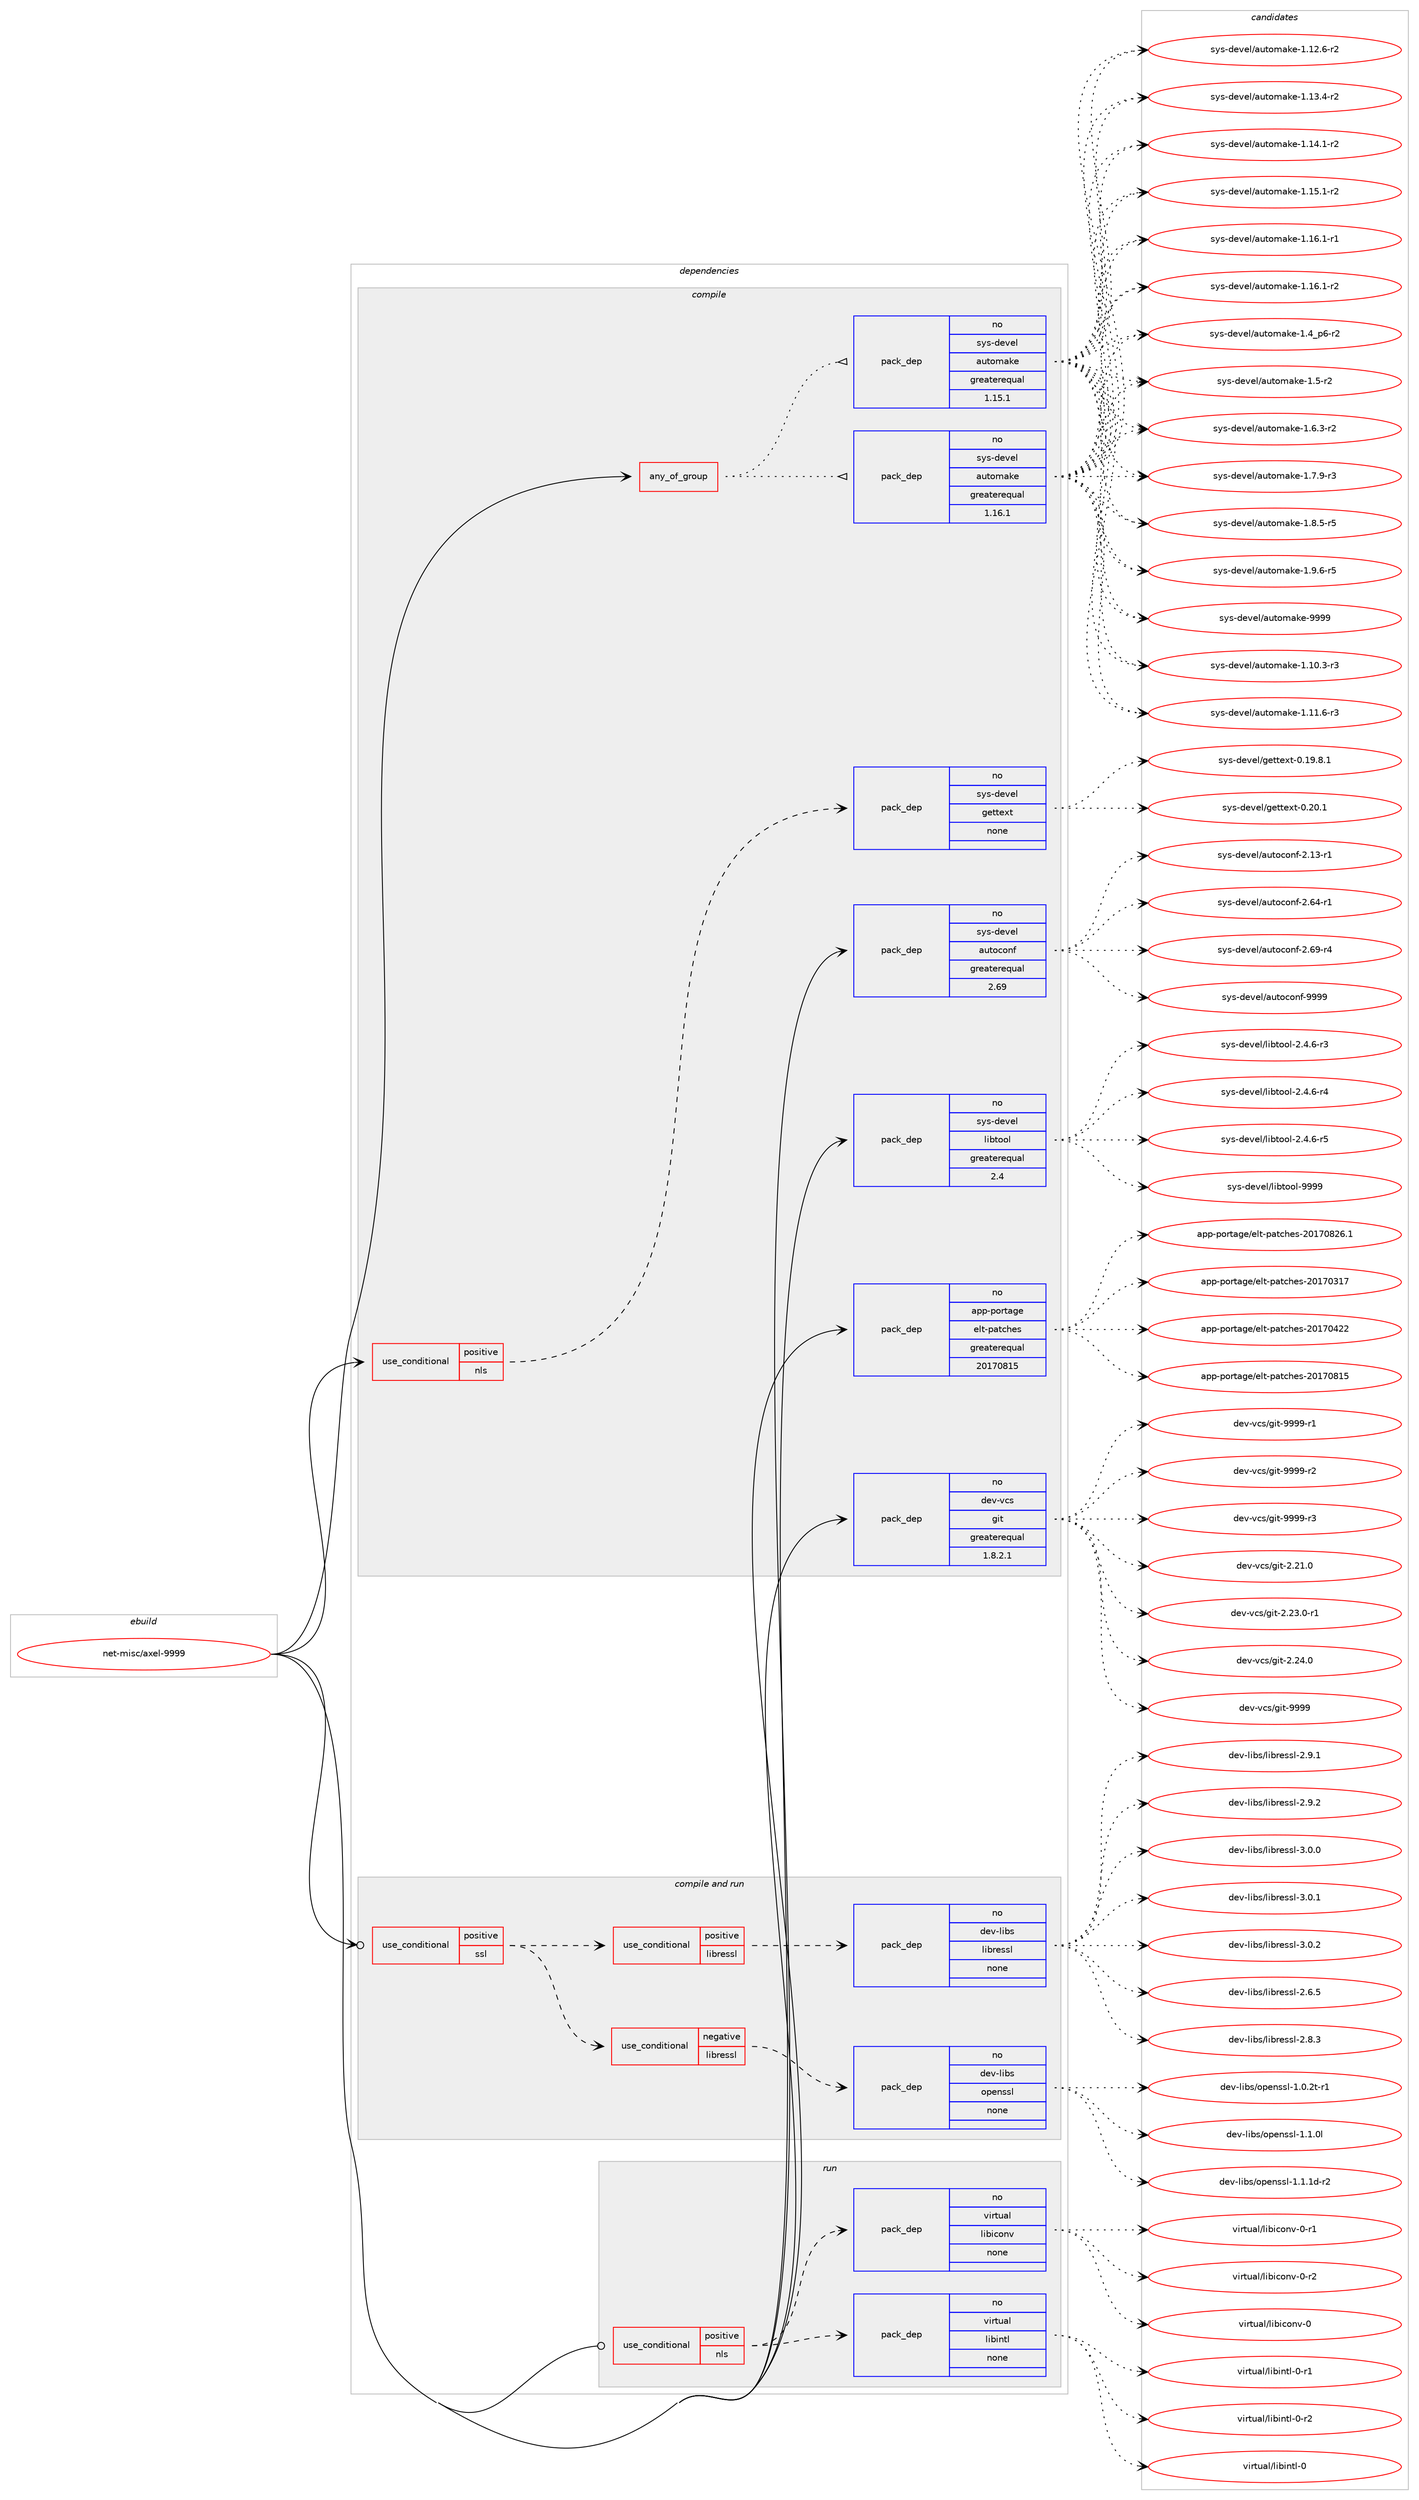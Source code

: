 digraph prolog {

# *************
# Graph options
# *************

newrank=true;
concentrate=true;
compound=true;
graph [rankdir=LR,fontname=Helvetica,fontsize=10,ranksep=1.5];#, ranksep=2.5, nodesep=0.2];
edge  [arrowhead=vee];
node  [fontname=Helvetica,fontsize=10];

# **********
# The ebuild
# **********

subgraph cluster_leftcol {
color=gray;
rank=same;
label=<<i>ebuild</i>>;
id [label="net-misc/axel-9999", color=red, width=4, href="../net-misc/axel-9999.svg"];
}

# ****************
# The dependencies
# ****************

subgraph cluster_midcol {
color=gray;
label=<<i>dependencies</i>>;
subgraph cluster_compile {
fillcolor="#eeeeee";
style=filled;
label=<<i>compile</i>>;
subgraph any14130 {
dependency831328 [label=<<TABLE BORDER="0" CELLBORDER="1" CELLSPACING="0" CELLPADDING="4"><TR><TD CELLPADDING="10">any_of_group</TD></TR></TABLE>>, shape=none, color=red];subgraph pack614004 {
dependency831329 [label=<<TABLE BORDER="0" CELLBORDER="1" CELLSPACING="0" CELLPADDING="4" WIDTH="220"><TR><TD ROWSPAN="6" CELLPADDING="30">pack_dep</TD></TR><TR><TD WIDTH="110">no</TD></TR><TR><TD>sys-devel</TD></TR><TR><TD>automake</TD></TR><TR><TD>greaterequal</TD></TR><TR><TD>1.16.1</TD></TR></TABLE>>, shape=none, color=blue];
}
dependency831328:e -> dependency831329:w [weight=20,style="dotted",arrowhead="oinv"];
subgraph pack614005 {
dependency831330 [label=<<TABLE BORDER="0" CELLBORDER="1" CELLSPACING="0" CELLPADDING="4" WIDTH="220"><TR><TD ROWSPAN="6" CELLPADDING="30">pack_dep</TD></TR><TR><TD WIDTH="110">no</TD></TR><TR><TD>sys-devel</TD></TR><TR><TD>automake</TD></TR><TR><TD>greaterequal</TD></TR><TR><TD>1.15.1</TD></TR></TABLE>>, shape=none, color=blue];
}
dependency831328:e -> dependency831330:w [weight=20,style="dotted",arrowhead="oinv"];
}
id:e -> dependency831328:w [weight=20,style="solid",arrowhead="vee"];
subgraph cond202737 {
dependency831331 [label=<<TABLE BORDER="0" CELLBORDER="1" CELLSPACING="0" CELLPADDING="4"><TR><TD ROWSPAN="3" CELLPADDING="10">use_conditional</TD></TR><TR><TD>positive</TD></TR><TR><TD>nls</TD></TR></TABLE>>, shape=none, color=red];
subgraph pack614006 {
dependency831332 [label=<<TABLE BORDER="0" CELLBORDER="1" CELLSPACING="0" CELLPADDING="4" WIDTH="220"><TR><TD ROWSPAN="6" CELLPADDING="30">pack_dep</TD></TR><TR><TD WIDTH="110">no</TD></TR><TR><TD>sys-devel</TD></TR><TR><TD>gettext</TD></TR><TR><TD>none</TD></TR><TR><TD></TD></TR></TABLE>>, shape=none, color=blue];
}
dependency831331:e -> dependency831332:w [weight=20,style="dashed",arrowhead="vee"];
}
id:e -> dependency831331:w [weight=20,style="solid",arrowhead="vee"];
subgraph pack614007 {
dependency831333 [label=<<TABLE BORDER="0" CELLBORDER="1" CELLSPACING="0" CELLPADDING="4" WIDTH="220"><TR><TD ROWSPAN="6" CELLPADDING="30">pack_dep</TD></TR><TR><TD WIDTH="110">no</TD></TR><TR><TD>app-portage</TD></TR><TR><TD>elt-patches</TD></TR><TR><TD>greaterequal</TD></TR><TR><TD>20170815</TD></TR></TABLE>>, shape=none, color=blue];
}
id:e -> dependency831333:w [weight=20,style="solid",arrowhead="vee"];
subgraph pack614008 {
dependency831334 [label=<<TABLE BORDER="0" CELLBORDER="1" CELLSPACING="0" CELLPADDING="4" WIDTH="220"><TR><TD ROWSPAN="6" CELLPADDING="30">pack_dep</TD></TR><TR><TD WIDTH="110">no</TD></TR><TR><TD>dev-vcs</TD></TR><TR><TD>git</TD></TR><TR><TD>greaterequal</TD></TR><TR><TD>1.8.2.1</TD></TR></TABLE>>, shape=none, color=blue];
}
id:e -> dependency831334:w [weight=20,style="solid",arrowhead="vee"];
subgraph pack614009 {
dependency831335 [label=<<TABLE BORDER="0" CELLBORDER="1" CELLSPACING="0" CELLPADDING="4" WIDTH="220"><TR><TD ROWSPAN="6" CELLPADDING="30">pack_dep</TD></TR><TR><TD WIDTH="110">no</TD></TR><TR><TD>sys-devel</TD></TR><TR><TD>autoconf</TD></TR><TR><TD>greaterequal</TD></TR><TR><TD>2.69</TD></TR></TABLE>>, shape=none, color=blue];
}
id:e -> dependency831335:w [weight=20,style="solid",arrowhead="vee"];
subgraph pack614010 {
dependency831336 [label=<<TABLE BORDER="0" CELLBORDER="1" CELLSPACING="0" CELLPADDING="4" WIDTH="220"><TR><TD ROWSPAN="6" CELLPADDING="30">pack_dep</TD></TR><TR><TD WIDTH="110">no</TD></TR><TR><TD>sys-devel</TD></TR><TR><TD>libtool</TD></TR><TR><TD>greaterequal</TD></TR><TR><TD>2.4</TD></TR></TABLE>>, shape=none, color=blue];
}
id:e -> dependency831336:w [weight=20,style="solid",arrowhead="vee"];
}
subgraph cluster_compileandrun {
fillcolor="#eeeeee";
style=filled;
label=<<i>compile and run</i>>;
subgraph cond202738 {
dependency831337 [label=<<TABLE BORDER="0" CELLBORDER="1" CELLSPACING="0" CELLPADDING="4"><TR><TD ROWSPAN="3" CELLPADDING="10">use_conditional</TD></TR><TR><TD>positive</TD></TR><TR><TD>ssl</TD></TR></TABLE>>, shape=none, color=red];
subgraph cond202739 {
dependency831338 [label=<<TABLE BORDER="0" CELLBORDER="1" CELLSPACING="0" CELLPADDING="4"><TR><TD ROWSPAN="3" CELLPADDING="10">use_conditional</TD></TR><TR><TD>negative</TD></TR><TR><TD>libressl</TD></TR></TABLE>>, shape=none, color=red];
subgraph pack614011 {
dependency831339 [label=<<TABLE BORDER="0" CELLBORDER="1" CELLSPACING="0" CELLPADDING="4" WIDTH="220"><TR><TD ROWSPAN="6" CELLPADDING="30">pack_dep</TD></TR><TR><TD WIDTH="110">no</TD></TR><TR><TD>dev-libs</TD></TR><TR><TD>openssl</TD></TR><TR><TD>none</TD></TR><TR><TD></TD></TR></TABLE>>, shape=none, color=blue];
}
dependency831338:e -> dependency831339:w [weight=20,style="dashed",arrowhead="vee"];
}
dependency831337:e -> dependency831338:w [weight=20,style="dashed",arrowhead="vee"];
subgraph cond202740 {
dependency831340 [label=<<TABLE BORDER="0" CELLBORDER="1" CELLSPACING="0" CELLPADDING="4"><TR><TD ROWSPAN="3" CELLPADDING="10">use_conditional</TD></TR><TR><TD>positive</TD></TR><TR><TD>libressl</TD></TR></TABLE>>, shape=none, color=red];
subgraph pack614012 {
dependency831341 [label=<<TABLE BORDER="0" CELLBORDER="1" CELLSPACING="0" CELLPADDING="4" WIDTH="220"><TR><TD ROWSPAN="6" CELLPADDING="30">pack_dep</TD></TR><TR><TD WIDTH="110">no</TD></TR><TR><TD>dev-libs</TD></TR><TR><TD>libressl</TD></TR><TR><TD>none</TD></TR><TR><TD></TD></TR></TABLE>>, shape=none, color=blue];
}
dependency831340:e -> dependency831341:w [weight=20,style="dashed",arrowhead="vee"];
}
dependency831337:e -> dependency831340:w [weight=20,style="dashed",arrowhead="vee"];
}
id:e -> dependency831337:w [weight=20,style="solid",arrowhead="odotvee"];
}
subgraph cluster_run {
fillcolor="#eeeeee";
style=filled;
label=<<i>run</i>>;
subgraph cond202741 {
dependency831342 [label=<<TABLE BORDER="0" CELLBORDER="1" CELLSPACING="0" CELLPADDING="4"><TR><TD ROWSPAN="3" CELLPADDING="10">use_conditional</TD></TR><TR><TD>positive</TD></TR><TR><TD>nls</TD></TR></TABLE>>, shape=none, color=red];
subgraph pack614013 {
dependency831343 [label=<<TABLE BORDER="0" CELLBORDER="1" CELLSPACING="0" CELLPADDING="4" WIDTH="220"><TR><TD ROWSPAN="6" CELLPADDING="30">pack_dep</TD></TR><TR><TD WIDTH="110">no</TD></TR><TR><TD>virtual</TD></TR><TR><TD>libintl</TD></TR><TR><TD>none</TD></TR><TR><TD></TD></TR></TABLE>>, shape=none, color=blue];
}
dependency831342:e -> dependency831343:w [weight=20,style="dashed",arrowhead="vee"];
subgraph pack614014 {
dependency831344 [label=<<TABLE BORDER="0" CELLBORDER="1" CELLSPACING="0" CELLPADDING="4" WIDTH="220"><TR><TD ROWSPAN="6" CELLPADDING="30">pack_dep</TD></TR><TR><TD WIDTH="110">no</TD></TR><TR><TD>virtual</TD></TR><TR><TD>libiconv</TD></TR><TR><TD>none</TD></TR><TR><TD></TD></TR></TABLE>>, shape=none, color=blue];
}
dependency831342:e -> dependency831344:w [weight=20,style="dashed",arrowhead="vee"];
}
id:e -> dependency831342:w [weight=20,style="solid",arrowhead="odot"];
}
}

# **************
# The candidates
# **************

subgraph cluster_choices {
rank=same;
color=gray;
label=<<i>candidates</i>>;

subgraph choice614004 {
color=black;
nodesep=1;
choice11512111545100101118101108479711711611110997107101454946494846514511451 [label="sys-devel/automake-1.10.3-r3", color=red, width=4,href="../sys-devel/automake-1.10.3-r3.svg"];
choice11512111545100101118101108479711711611110997107101454946494946544511451 [label="sys-devel/automake-1.11.6-r3", color=red, width=4,href="../sys-devel/automake-1.11.6-r3.svg"];
choice11512111545100101118101108479711711611110997107101454946495046544511450 [label="sys-devel/automake-1.12.6-r2", color=red, width=4,href="../sys-devel/automake-1.12.6-r2.svg"];
choice11512111545100101118101108479711711611110997107101454946495146524511450 [label="sys-devel/automake-1.13.4-r2", color=red, width=4,href="../sys-devel/automake-1.13.4-r2.svg"];
choice11512111545100101118101108479711711611110997107101454946495246494511450 [label="sys-devel/automake-1.14.1-r2", color=red, width=4,href="../sys-devel/automake-1.14.1-r2.svg"];
choice11512111545100101118101108479711711611110997107101454946495346494511450 [label="sys-devel/automake-1.15.1-r2", color=red, width=4,href="../sys-devel/automake-1.15.1-r2.svg"];
choice11512111545100101118101108479711711611110997107101454946495446494511449 [label="sys-devel/automake-1.16.1-r1", color=red, width=4,href="../sys-devel/automake-1.16.1-r1.svg"];
choice11512111545100101118101108479711711611110997107101454946495446494511450 [label="sys-devel/automake-1.16.1-r2", color=red, width=4,href="../sys-devel/automake-1.16.1-r2.svg"];
choice115121115451001011181011084797117116111109971071014549465295112544511450 [label="sys-devel/automake-1.4_p6-r2", color=red, width=4,href="../sys-devel/automake-1.4_p6-r2.svg"];
choice11512111545100101118101108479711711611110997107101454946534511450 [label="sys-devel/automake-1.5-r2", color=red, width=4,href="../sys-devel/automake-1.5-r2.svg"];
choice115121115451001011181011084797117116111109971071014549465446514511450 [label="sys-devel/automake-1.6.3-r2", color=red, width=4,href="../sys-devel/automake-1.6.3-r2.svg"];
choice115121115451001011181011084797117116111109971071014549465546574511451 [label="sys-devel/automake-1.7.9-r3", color=red, width=4,href="../sys-devel/automake-1.7.9-r3.svg"];
choice115121115451001011181011084797117116111109971071014549465646534511453 [label="sys-devel/automake-1.8.5-r5", color=red, width=4,href="../sys-devel/automake-1.8.5-r5.svg"];
choice115121115451001011181011084797117116111109971071014549465746544511453 [label="sys-devel/automake-1.9.6-r5", color=red, width=4,href="../sys-devel/automake-1.9.6-r5.svg"];
choice115121115451001011181011084797117116111109971071014557575757 [label="sys-devel/automake-9999", color=red, width=4,href="../sys-devel/automake-9999.svg"];
dependency831329:e -> choice11512111545100101118101108479711711611110997107101454946494846514511451:w [style=dotted,weight="100"];
dependency831329:e -> choice11512111545100101118101108479711711611110997107101454946494946544511451:w [style=dotted,weight="100"];
dependency831329:e -> choice11512111545100101118101108479711711611110997107101454946495046544511450:w [style=dotted,weight="100"];
dependency831329:e -> choice11512111545100101118101108479711711611110997107101454946495146524511450:w [style=dotted,weight="100"];
dependency831329:e -> choice11512111545100101118101108479711711611110997107101454946495246494511450:w [style=dotted,weight="100"];
dependency831329:e -> choice11512111545100101118101108479711711611110997107101454946495346494511450:w [style=dotted,weight="100"];
dependency831329:e -> choice11512111545100101118101108479711711611110997107101454946495446494511449:w [style=dotted,weight="100"];
dependency831329:e -> choice11512111545100101118101108479711711611110997107101454946495446494511450:w [style=dotted,weight="100"];
dependency831329:e -> choice115121115451001011181011084797117116111109971071014549465295112544511450:w [style=dotted,weight="100"];
dependency831329:e -> choice11512111545100101118101108479711711611110997107101454946534511450:w [style=dotted,weight="100"];
dependency831329:e -> choice115121115451001011181011084797117116111109971071014549465446514511450:w [style=dotted,weight="100"];
dependency831329:e -> choice115121115451001011181011084797117116111109971071014549465546574511451:w [style=dotted,weight="100"];
dependency831329:e -> choice115121115451001011181011084797117116111109971071014549465646534511453:w [style=dotted,weight="100"];
dependency831329:e -> choice115121115451001011181011084797117116111109971071014549465746544511453:w [style=dotted,weight="100"];
dependency831329:e -> choice115121115451001011181011084797117116111109971071014557575757:w [style=dotted,weight="100"];
}
subgraph choice614005 {
color=black;
nodesep=1;
choice11512111545100101118101108479711711611110997107101454946494846514511451 [label="sys-devel/automake-1.10.3-r3", color=red, width=4,href="../sys-devel/automake-1.10.3-r3.svg"];
choice11512111545100101118101108479711711611110997107101454946494946544511451 [label="sys-devel/automake-1.11.6-r3", color=red, width=4,href="../sys-devel/automake-1.11.6-r3.svg"];
choice11512111545100101118101108479711711611110997107101454946495046544511450 [label="sys-devel/automake-1.12.6-r2", color=red, width=4,href="../sys-devel/automake-1.12.6-r2.svg"];
choice11512111545100101118101108479711711611110997107101454946495146524511450 [label="sys-devel/automake-1.13.4-r2", color=red, width=4,href="../sys-devel/automake-1.13.4-r2.svg"];
choice11512111545100101118101108479711711611110997107101454946495246494511450 [label="sys-devel/automake-1.14.1-r2", color=red, width=4,href="../sys-devel/automake-1.14.1-r2.svg"];
choice11512111545100101118101108479711711611110997107101454946495346494511450 [label="sys-devel/automake-1.15.1-r2", color=red, width=4,href="../sys-devel/automake-1.15.1-r2.svg"];
choice11512111545100101118101108479711711611110997107101454946495446494511449 [label="sys-devel/automake-1.16.1-r1", color=red, width=4,href="../sys-devel/automake-1.16.1-r1.svg"];
choice11512111545100101118101108479711711611110997107101454946495446494511450 [label="sys-devel/automake-1.16.1-r2", color=red, width=4,href="../sys-devel/automake-1.16.1-r2.svg"];
choice115121115451001011181011084797117116111109971071014549465295112544511450 [label="sys-devel/automake-1.4_p6-r2", color=red, width=4,href="../sys-devel/automake-1.4_p6-r2.svg"];
choice11512111545100101118101108479711711611110997107101454946534511450 [label="sys-devel/automake-1.5-r2", color=red, width=4,href="../sys-devel/automake-1.5-r2.svg"];
choice115121115451001011181011084797117116111109971071014549465446514511450 [label="sys-devel/automake-1.6.3-r2", color=red, width=4,href="../sys-devel/automake-1.6.3-r2.svg"];
choice115121115451001011181011084797117116111109971071014549465546574511451 [label="sys-devel/automake-1.7.9-r3", color=red, width=4,href="../sys-devel/automake-1.7.9-r3.svg"];
choice115121115451001011181011084797117116111109971071014549465646534511453 [label="sys-devel/automake-1.8.5-r5", color=red, width=4,href="../sys-devel/automake-1.8.5-r5.svg"];
choice115121115451001011181011084797117116111109971071014549465746544511453 [label="sys-devel/automake-1.9.6-r5", color=red, width=4,href="../sys-devel/automake-1.9.6-r5.svg"];
choice115121115451001011181011084797117116111109971071014557575757 [label="sys-devel/automake-9999", color=red, width=4,href="../sys-devel/automake-9999.svg"];
dependency831330:e -> choice11512111545100101118101108479711711611110997107101454946494846514511451:w [style=dotted,weight="100"];
dependency831330:e -> choice11512111545100101118101108479711711611110997107101454946494946544511451:w [style=dotted,weight="100"];
dependency831330:e -> choice11512111545100101118101108479711711611110997107101454946495046544511450:w [style=dotted,weight="100"];
dependency831330:e -> choice11512111545100101118101108479711711611110997107101454946495146524511450:w [style=dotted,weight="100"];
dependency831330:e -> choice11512111545100101118101108479711711611110997107101454946495246494511450:w [style=dotted,weight="100"];
dependency831330:e -> choice11512111545100101118101108479711711611110997107101454946495346494511450:w [style=dotted,weight="100"];
dependency831330:e -> choice11512111545100101118101108479711711611110997107101454946495446494511449:w [style=dotted,weight="100"];
dependency831330:e -> choice11512111545100101118101108479711711611110997107101454946495446494511450:w [style=dotted,weight="100"];
dependency831330:e -> choice115121115451001011181011084797117116111109971071014549465295112544511450:w [style=dotted,weight="100"];
dependency831330:e -> choice11512111545100101118101108479711711611110997107101454946534511450:w [style=dotted,weight="100"];
dependency831330:e -> choice115121115451001011181011084797117116111109971071014549465446514511450:w [style=dotted,weight="100"];
dependency831330:e -> choice115121115451001011181011084797117116111109971071014549465546574511451:w [style=dotted,weight="100"];
dependency831330:e -> choice115121115451001011181011084797117116111109971071014549465646534511453:w [style=dotted,weight="100"];
dependency831330:e -> choice115121115451001011181011084797117116111109971071014549465746544511453:w [style=dotted,weight="100"];
dependency831330:e -> choice115121115451001011181011084797117116111109971071014557575757:w [style=dotted,weight="100"];
}
subgraph choice614006 {
color=black;
nodesep=1;
choice1151211154510010111810110847103101116116101120116454846495746564649 [label="sys-devel/gettext-0.19.8.1", color=red, width=4,href="../sys-devel/gettext-0.19.8.1.svg"];
choice115121115451001011181011084710310111611610112011645484650484649 [label="sys-devel/gettext-0.20.1", color=red, width=4,href="../sys-devel/gettext-0.20.1.svg"];
dependency831332:e -> choice1151211154510010111810110847103101116116101120116454846495746564649:w [style=dotted,weight="100"];
dependency831332:e -> choice115121115451001011181011084710310111611610112011645484650484649:w [style=dotted,weight="100"];
}
subgraph choice614007 {
color=black;
nodesep=1;
choice97112112451121111141169710310147101108116451129711699104101115455048495548514955 [label="app-portage/elt-patches-20170317", color=red, width=4,href="../app-portage/elt-patches-20170317.svg"];
choice97112112451121111141169710310147101108116451129711699104101115455048495548525050 [label="app-portage/elt-patches-20170422", color=red, width=4,href="../app-portage/elt-patches-20170422.svg"];
choice97112112451121111141169710310147101108116451129711699104101115455048495548564953 [label="app-portage/elt-patches-20170815", color=red, width=4,href="../app-portage/elt-patches-20170815.svg"];
choice971121124511211111411697103101471011081164511297116991041011154550484955485650544649 [label="app-portage/elt-patches-20170826.1", color=red, width=4,href="../app-portage/elt-patches-20170826.1.svg"];
dependency831333:e -> choice97112112451121111141169710310147101108116451129711699104101115455048495548514955:w [style=dotted,weight="100"];
dependency831333:e -> choice97112112451121111141169710310147101108116451129711699104101115455048495548525050:w [style=dotted,weight="100"];
dependency831333:e -> choice97112112451121111141169710310147101108116451129711699104101115455048495548564953:w [style=dotted,weight="100"];
dependency831333:e -> choice971121124511211111411697103101471011081164511297116991041011154550484955485650544649:w [style=dotted,weight="100"];
}
subgraph choice614008 {
color=black;
nodesep=1;
choice10010111845118991154710310511645504650494648 [label="dev-vcs/git-2.21.0", color=red, width=4,href="../dev-vcs/git-2.21.0.svg"];
choice100101118451189911547103105116455046505146484511449 [label="dev-vcs/git-2.23.0-r1", color=red, width=4,href="../dev-vcs/git-2.23.0-r1.svg"];
choice10010111845118991154710310511645504650524648 [label="dev-vcs/git-2.24.0", color=red, width=4,href="../dev-vcs/git-2.24.0.svg"];
choice1001011184511899115471031051164557575757 [label="dev-vcs/git-9999", color=red, width=4,href="../dev-vcs/git-9999.svg"];
choice10010111845118991154710310511645575757574511449 [label="dev-vcs/git-9999-r1", color=red, width=4,href="../dev-vcs/git-9999-r1.svg"];
choice10010111845118991154710310511645575757574511450 [label="dev-vcs/git-9999-r2", color=red, width=4,href="../dev-vcs/git-9999-r2.svg"];
choice10010111845118991154710310511645575757574511451 [label="dev-vcs/git-9999-r3", color=red, width=4,href="../dev-vcs/git-9999-r3.svg"];
dependency831334:e -> choice10010111845118991154710310511645504650494648:w [style=dotted,weight="100"];
dependency831334:e -> choice100101118451189911547103105116455046505146484511449:w [style=dotted,weight="100"];
dependency831334:e -> choice10010111845118991154710310511645504650524648:w [style=dotted,weight="100"];
dependency831334:e -> choice1001011184511899115471031051164557575757:w [style=dotted,weight="100"];
dependency831334:e -> choice10010111845118991154710310511645575757574511449:w [style=dotted,weight="100"];
dependency831334:e -> choice10010111845118991154710310511645575757574511450:w [style=dotted,weight="100"];
dependency831334:e -> choice10010111845118991154710310511645575757574511451:w [style=dotted,weight="100"];
}
subgraph choice614009 {
color=black;
nodesep=1;
choice1151211154510010111810110847971171161119911111010245504649514511449 [label="sys-devel/autoconf-2.13-r1", color=red, width=4,href="../sys-devel/autoconf-2.13-r1.svg"];
choice1151211154510010111810110847971171161119911111010245504654524511449 [label="sys-devel/autoconf-2.64-r1", color=red, width=4,href="../sys-devel/autoconf-2.64-r1.svg"];
choice1151211154510010111810110847971171161119911111010245504654574511452 [label="sys-devel/autoconf-2.69-r4", color=red, width=4,href="../sys-devel/autoconf-2.69-r4.svg"];
choice115121115451001011181011084797117116111991111101024557575757 [label="sys-devel/autoconf-9999", color=red, width=4,href="../sys-devel/autoconf-9999.svg"];
dependency831335:e -> choice1151211154510010111810110847971171161119911111010245504649514511449:w [style=dotted,weight="100"];
dependency831335:e -> choice1151211154510010111810110847971171161119911111010245504654524511449:w [style=dotted,weight="100"];
dependency831335:e -> choice1151211154510010111810110847971171161119911111010245504654574511452:w [style=dotted,weight="100"];
dependency831335:e -> choice115121115451001011181011084797117116111991111101024557575757:w [style=dotted,weight="100"];
}
subgraph choice614010 {
color=black;
nodesep=1;
choice1151211154510010111810110847108105981161111111084550465246544511451 [label="sys-devel/libtool-2.4.6-r3", color=red, width=4,href="../sys-devel/libtool-2.4.6-r3.svg"];
choice1151211154510010111810110847108105981161111111084550465246544511452 [label="sys-devel/libtool-2.4.6-r4", color=red, width=4,href="../sys-devel/libtool-2.4.6-r4.svg"];
choice1151211154510010111810110847108105981161111111084550465246544511453 [label="sys-devel/libtool-2.4.6-r5", color=red, width=4,href="../sys-devel/libtool-2.4.6-r5.svg"];
choice1151211154510010111810110847108105981161111111084557575757 [label="sys-devel/libtool-9999", color=red, width=4,href="../sys-devel/libtool-9999.svg"];
dependency831336:e -> choice1151211154510010111810110847108105981161111111084550465246544511451:w [style=dotted,weight="100"];
dependency831336:e -> choice1151211154510010111810110847108105981161111111084550465246544511452:w [style=dotted,weight="100"];
dependency831336:e -> choice1151211154510010111810110847108105981161111111084550465246544511453:w [style=dotted,weight="100"];
dependency831336:e -> choice1151211154510010111810110847108105981161111111084557575757:w [style=dotted,weight="100"];
}
subgraph choice614011 {
color=black;
nodesep=1;
choice1001011184510810598115471111121011101151151084549464846501164511449 [label="dev-libs/openssl-1.0.2t-r1", color=red, width=4,href="../dev-libs/openssl-1.0.2t-r1.svg"];
choice100101118451081059811547111112101110115115108454946494648108 [label="dev-libs/openssl-1.1.0l", color=red, width=4,href="../dev-libs/openssl-1.1.0l.svg"];
choice1001011184510810598115471111121011101151151084549464946491004511450 [label="dev-libs/openssl-1.1.1d-r2", color=red, width=4,href="../dev-libs/openssl-1.1.1d-r2.svg"];
dependency831339:e -> choice1001011184510810598115471111121011101151151084549464846501164511449:w [style=dotted,weight="100"];
dependency831339:e -> choice100101118451081059811547111112101110115115108454946494648108:w [style=dotted,weight="100"];
dependency831339:e -> choice1001011184510810598115471111121011101151151084549464946491004511450:w [style=dotted,weight="100"];
}
subgraph choice614012 {
color=black;
nodesep=1;
choice10010111845108105981154710810598114101115115108455046544653 [label="dev-libs/libressl-2.6.5", color=red, width=4,href="../dev-libs/libressl-2.6.5.svg"];
choice10010111845108105981154710810598114101115115108455046564651 [label="dev-libs/libressl-2.8.3", color=red, width=4,href="../dev-libs/libressl-2.8.3.svg"];
choice10010111845108105981154710810598114101115115108455046574649 [label="dev-libs/libressl-2.9.1", color=red, width=4,href="../dev-libs/libressl-2.9.1.svg"];
choice10010111845108105981154710810598114101115115108455046574650 [label="dev-libs/libressl-2.9.2", color=red, width=4,href="../dev-libs/libressl-2.9.2.svg"];
choice10010111845108105981154710810598114101115115108455146484648 [label="dev-libs/libressl-3.0.0", color=red, width=4,href="../dev-libs/libressl-3.0.0.svg"];
choice10010111845108105981154710810598114101115115108455146484649 [label="dev-libs/libressl-3.0.1", color=red, width=4,href="../dev-libs/libressl-3.0.1.svg"];
choice10010111845108105981154710810598114101115115108455146484650 [label="dev-libs/libressl-3.0.2", color=red, width=4,href="../dev-libs/libressl-3.0.2.svg"];
dependency831341:e -> choice10010111845108105981154710810598114101115115108455046544653:w [style=dotted,weight="100"];
dependency831341:e -> choice10010111845108105981154710810598114101115115108455046564651:w [style=dotted,weight="100"];
dependency831341:e -> choice10010111845108105981154710810598114101115115108455046574649:w [style=dotted,weight="100"];
dependency831341:e -> choice10010111845108105981154710810598114101115115108455046574650:w [style=dotted,weight="100"];
dependency831341:e -> choice10010111845108105981154710810598114101115115108455146484648:w [style=dotted,weight="100"];
dependency831341:e -> choice10010111845108105981154710810598114101115115108455146484649:w [style=dotted,weight="100"];
dependency831341:e -> choice10010111845108105981154710810598114101115115108455146484650:w [style=dotted,weight="100"];
}
subgraph choice614013 {
color=black;
nodesep=1;
choice1181051141161179710847108105981051101161084548 [label="virtual/libintl-0", color=red, width=4,href="../virtual/libintl-0.svg"];
choice11810511411611797108471081059810511011610845484511449 [label="virtual/libintl-0-r1", color=red, width=4,href="../virtual/libintl-0-r1.svg"];
choice11810511411611797108471081059810511011610845484511450 [label="virtual/libintl-0-r2", color=red, width=4,href="../virtual/libintl-0-r2.svg"];
dependency831343:e -> choice1181051141161179710847108105981051101161084548:w [style=dotted,weight="100"];
dependency831343:e -> choice11810511411611797108471081059810511011610845484511449:w [style=dotted,weight="100"];
dependency831343:e -> choice11810511411611797108471081059810511011610845484511450:w [style=dotted,weight="100"];
}
subgraph choice614014 {
color=black;
nodesep=1;
choice118105114116117971084710810598105991111101184548 [label="virtual/libiconv-0", color=red, width=4,href="../virtual/libiconv-0.svg"];
choice1181051141161179710847108105981059911111011845484511449 [label="virtual/libiconv-0-r1", color=red, width=4,href="../virtual/libiconv-0-r1.svg"];
choice1181051141161179710847108105981059911111011845484511450 [label="virtual/libiconv-0-r2", color=red, width=4,href="../virtual/libiconv-0-r2.svg"];
dependency831344:e -> choice118105114116117971084710810598105991111101184548:w [style=dotted,weight="100"];
dependency831344:e -> choice1181051141161179710847108105981059911111011845484511449:w [style=dotted,weight="100"];
dependency831344:e -> choice1181051141161179710847108105981059911111011845484511450:w [style=dotted,weight="100"];
}
}

}
